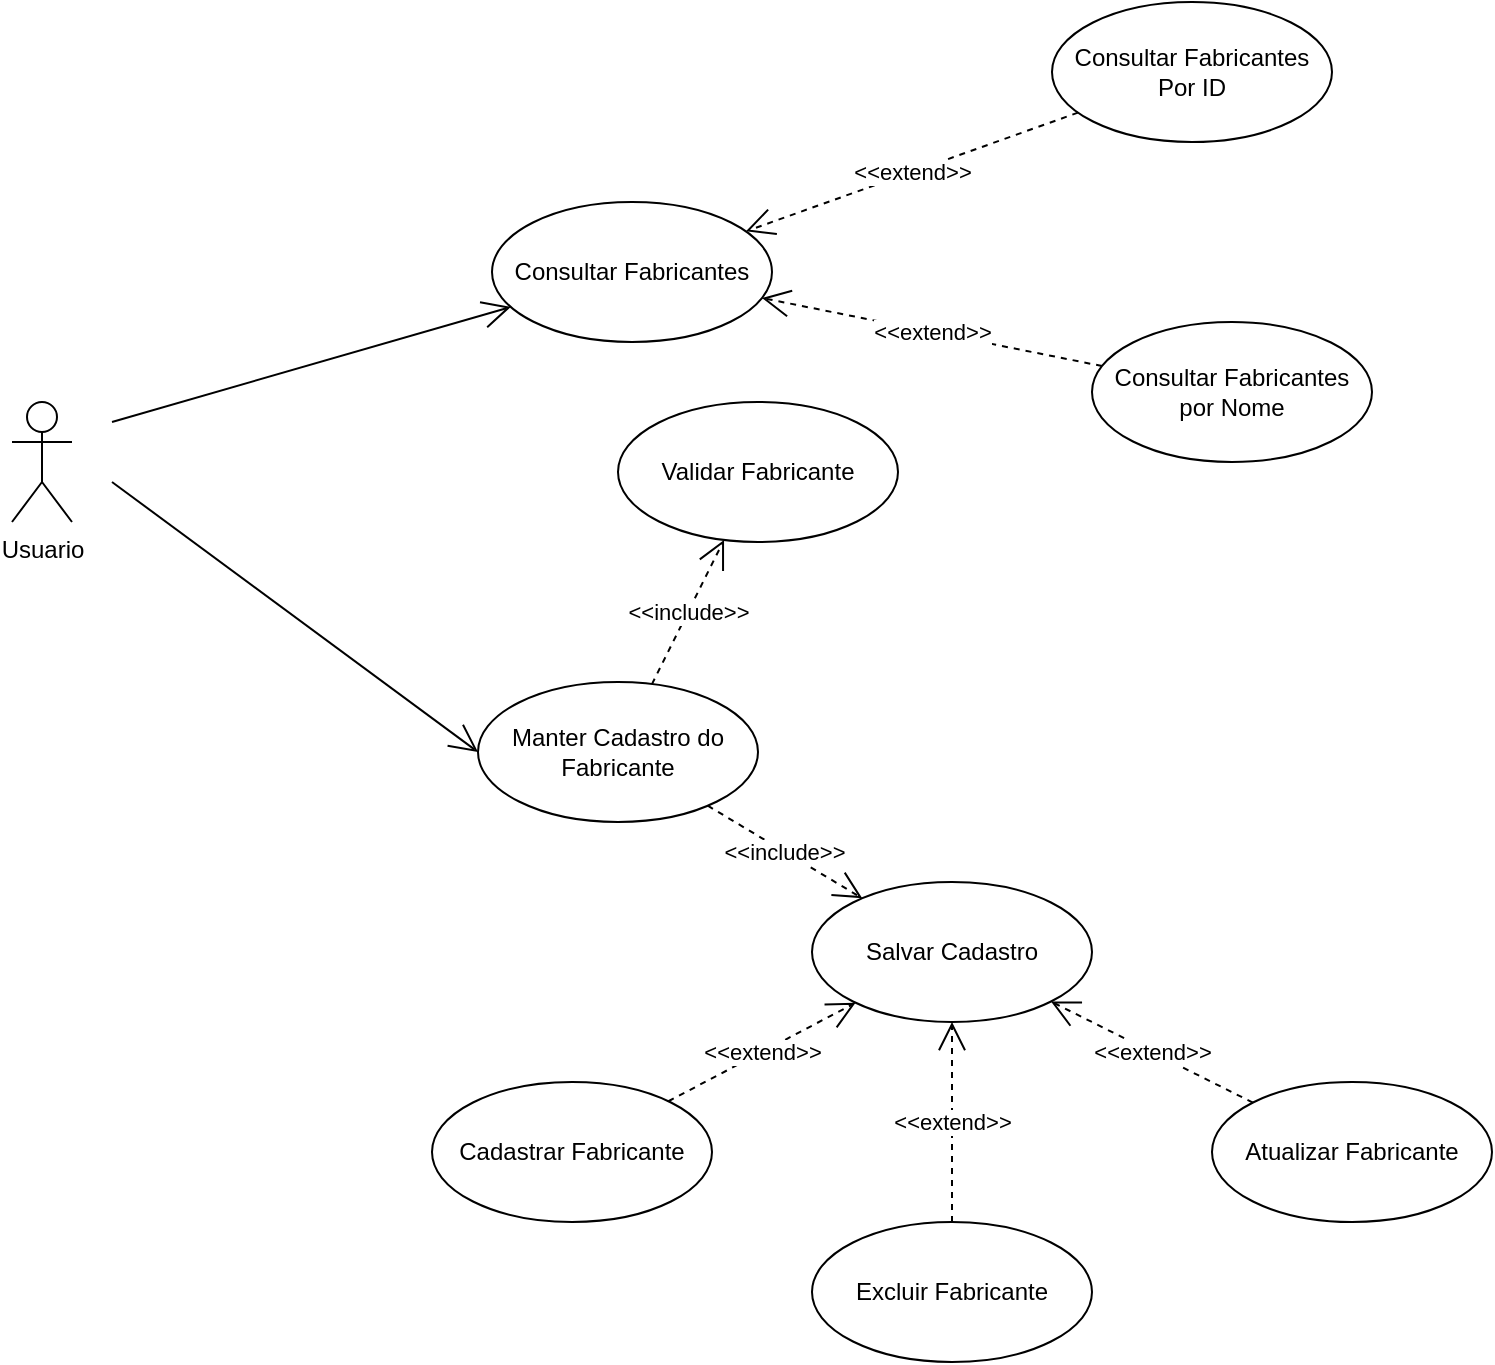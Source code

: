 <mxfile version="11.3.0" type="device" pages="1"><diagram id="TXBGmRyi9RUznF0yZ6NZ" name="Page-1"><mxGraphModel dx="854" dy="496" grid="1" gridSize="10" guides="1" tooltips="1" connect="1" arrows="1" fold="1" page="1" pageScale="1" pageWidth="827" pageHeight="1169" math="0" shadow="0"><root><mxCell id="0"/><mxCell id="1" parent="0"/><mxCell id="pzPg8itQeuVudAzoV7T5-1" value="Usuario" style="shape=umlActor;verticalLabelPosition=bottom;labelBackgroundColor=#ffffff;verticalAlign=top;html=1;" vertex="1" parent="1"><mxGeometry x="110" y="820" width="30" height="60" as="geometry"/></mxCell><mxCell id="pzPg8itQeuVudAzoV7T5-2" value="" style="endArrow=open;endFill=1;endSize=12;html=1;entryX=0;entryY=0.5;entryDx=0;entryDy=0;" edge="1" parent="1" target="pzPg8itQeuVudAzoV7T5-3"><mxGeometry width="160" relative="1" as="geometry"><mxPoint x="160" y="860" as="sourcePoint"/><mxPoint x="285" y="850" as="targetPoint"/></mxGeometry></mxCell><mxCell id="pzPg8itQeuVudAzoV7T5-3" value="Manter Cadastro do Fabricante" style="ellipse;whiteSpace=wrap;html=1;" vertex="1" parent="1"><mxGeometry x="343" y="960" width="140" height="70" as="geometry"/></mxCell><mxCell id="pzPg8itQeuVudAzoV7T5-4" value="" style="endArrow=open;endFill=1;endSize=12;html=1;" edge="1" parent="1" target="pzPg8itQeuVudAzoV7T5-9"><mxGeometry width="160" relative="1" as="geometry"><mxPoint x="160" y="830" as="sourcePoint"/><mxPoint x="340" y="760" as="targetPoint"/></mxGeometry></mxCell><mxCell id="pzPg8itQeuVudAzoV7T5-5" value="Validar Fabricante" style="ellipse;whiteSpace=wrap;html=1;" vertex="1" parent="1"><mxGeometry x="413" y="820" width="140" height="70" as="geometry"/></mxCell><mxCell id="pzPg8itQeuVudAzoV7T5-6" value="Consultar Fabricantes Por ID" style="ellipse;whiteSpace=wrap;html=1;" vertex="1" parent="1"><mxGeometry x="630" y="620" width="140" height="70" as="geometry"/></mxCell><mxCell id="pzPg8itQeuVudAzoV7T5-7" value="&amp;lt;&amp;lt;extend&amp;gt;&amp;gt;" style="endArrow=open;endSize=12;dashed=1;html=1;" edge="1" parent="1" source="pzPg8itQeuVudAzoV7T5-6" target="pzPg8itQeuVudAzoV7T5-9"><mxGeometry width="160" relative="1" as="geometry"><mxPoint x="480" y="750" as="sourcePoint"/><mxPoint x="560" y="840" as="targetPoint"/><mxPoint as="offset"/></mxGeometry></mxCell><mxCell id="pzPg8itQeuVudAzoV7T5-8" value="Atualizar Fabricante" style="ellipse;whiteSpace=wrap;html=1;" vertex="1" parent="1"><mxGeometry x="710" y="1160" width="140" height="70" as="geometry"/></mxCell><mxCell id="pzPg8itQeuVudAzoV7T5-9" value="Consultar Fabricantes" style="ellipse;whiteSpace=wrap;html=1;" vertex="1" parent="1"><mxGeometry x="350" y="720" width="140" height="70" as="geometry"/></mxCell><mxCell id="pzPg8itQeuVudAzoV7T5-10" value="Excluir Fabricante" style="ellipse;whiteSpace=wrap;html=1;" vertex="1" parent="1"><mxGeometry x="510" y="1230" width="140" height="70" as="geometry"/></mxCell><mxCell id="pzPg8itQeuVudAzoV7T5-11" value="Salvar Cadastro" style="ellipse;whiteSpace=wrap;html=1;" vertex="1" parent="1"><mxGeometry x="510" y="1060" width="140" height="70" as="geometry"/></mxCell><mxCell id="pzPg8itQeuVudAzoV7T5-12" value="Cadastrar Fabricante" style="ellipse;whiteSpace=wrap;html=1;" vertex="1" parent="1"><mxGeometry x="320" y="1160" width="140" height="70" as="geometry"/></mxCell><mxCell id="pzPg8itQeuVudAzoV7T5-13" value="&amp;lt;&amp;lt;include&amp;gt;&amp;gt;" style="endArrow=open;endSize=12;dashed=1;html=1;" edge="1" parent="1" source="pzPg8itQeuVudAzoV7T5-3" target="pzPg8itQeuVudAzoV7T5-5"><mxGeometry width="160" relative="1" as="geometry"><mxPoint x="680" y="910" as="sourcePoint"/><mxPoint x="530" y="910" as="targetPoint"/><mxPoint as="offset"/></mxGeometry></mxCell><mxCell id="pzPg8itQeuVudAzoV7T5-14" value="&amp;lt;&amp;lt;include&amp;gt;&amp;gt;" style="endArrow=open;endSize=12;dashed=1;html=1;" edge="1" parent="1" source="pzPg8itQeuVudAzoV7T5-3" target="pzPg8itQeuVudAzoV7T5-11"><mxGeometry width="160" relative="1" as="geometry"><mxPoint x="439.977" y="971.045" as="sourcePoint"/><mxPoint x="476.023" y="898.955" as="targetPoint"/><mxPoint as="offset"/></mxGeometry></mxCell><mxCell id="pzPg8itQeuVudAzoV7T5-15" value="&amp;lt;&amp;lt;extend&amp;gt;&amp;gt;" style="endArrow=open;endSize=12;dashed=1;html=1;" edge="1" parent="1" source="pzPg8itQeuVudAzoV7T5-12" target="pzPg8itQeuVudAzoV7T5-11"><mxGeometry width="160" relative="1" as="geometry"><mxPoint x="300" y="1160" as="sourcePoint"/><mxPoint x="150" y="1160" as="targetPoint"/><mxPoint as="offset"/></mxGeometry></mxCell><mxCell id="pzPg8itQeuVudAzoV7T5-16" value="&amp;lt;&amp;lt;extend&amp;gt;&amp;gt;" style="endArrow=open;endSize=12;dashed=1;html=1;" edge="1" parent="1" source="pzPg8itQeuVudAzoV7T5-10" target="pzPg8itQeuVudAzoV7T5-11"><mxGeometry width="160" relative="1" as="geometry"><mxPoint x="448.284" y="1179.659" as="sourcePoint"/><mxPoint x="541.788" y="1130.375" as="targetPoint"/><mxPoint as="offset"/></mxGeometry></mxCell><mxCell id="pzPg8itQeuVudAzoV7T5-17" value="&amp;lt;&amp;lt;extend&amp;gt;&amp;gt;" style="endArrow=open;endSize=12;dashed=1;html=1;" edge="1" parent="1" source="pzPg8itQeuVudAzoV7T5-8" target="pzPg8itQeuVudAzoV7T5-11"><mxGeometry width="160" relative="1" as="geometry"><mxPoint x="590" y="1240" as="sourcePoint"/><mxPoint x="590" y="1140" as="targetPoint"/><mxPoint as="offset"/></mxGeometry></mxCell><mxCell id="pzPg8itQeuVudAzoV7T5-18" value="Consultar Fabricantes por Nome" style="ellipse;whiteSpace=wrap;html=1;" vertex="1" parent="1"><mxGeometry x="650" y="780" width="140" height="70" as="geometry"/></mxCell><mxCell id="pzPg8itQeuVudAzoV7T5-19" value="&amp;lt;&amp;lt;extend&amp;gt;&amp;gt;" style="endArrow=open;endSize=12;dashed=1;html=1;" edge="1" parent="1" source="pzPg8itQeuVudAzoV7T5-18" target="pzPg8itQeuVudAzoV7T5-9"><mxGeometry width="160" relative="1" as="geometry"><mxPoint x="652.883" y="685.234" as="sourcePoint"/><mxPoint x="486.961" y="744.657" as="targetPoint"/><mxPoint as="offset"/></mxGeometry></mxCell></root></mxGraphModel></diagram></mxfile>